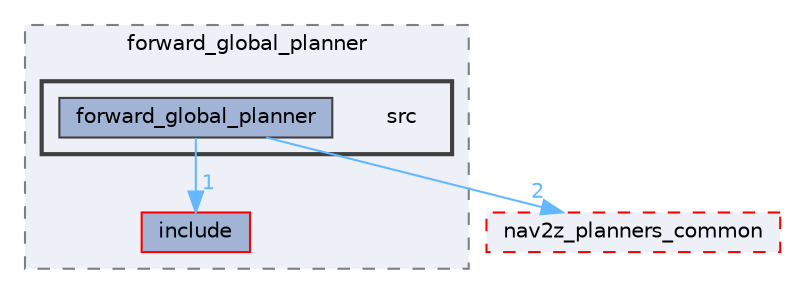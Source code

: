 digraph "smacc2_client_library/nav2z_client/custom_planners/forward_global_planner/src"
{
 // LATEX_PDF_SIZE
  bgcolor="transparent";
  edge [fontname=Helvetica,fontsize=10,labelfontname=Helvetica,labelfontsize=10];
  node [fontname=Helvetica,fontsize=10,shape=box,height=0.2,width=0.4];
  compound=true
  subgraph clusterdir_3394627714027789240374ac2afd4b74 {
    graph [ bgcolor="#edf0f7", pencolor="grey50", label="forward_global_planner", fontname=Helvetica,fontsize=10 style="filled,dashed", URL="dir_3394627714027789240374ac2afd4b74.html",tooltip=""]
  dir_ba78090ca80c23b6b05695ca83419492 [label="include", fillcolor="#a2b4d6", color="red", style="filled", URL="dir_ba78090ca80c23b6b05695ca83419492.html",tooltip=""];
  subgraph clusterdir_5aba6226e69aac337059353fd7ced381 {
    graph [ bgcolor="#edf0f7", pencolor="grey25", label="", fontname=Helvetica,fontsize=10 style="filled,bold", URL="dir_5aba6226e69aac337059353fd7ced381.html",tooltip=""]
    dir_5aba6226e69aac337059353fd7ced381 [shape=plaintext, label="src"];
  dir_8ab02c52b0b6ab9d000498f8481e9e2b [label="forward_global_planner", fillcolor="#a2b4d6", color="grey25", style="filled", URL="dir_8ab02c52b0b6ab9d000498f8481e9e2b.html",tooltip=""];
  }
  }
  dir_ff0206bad6f2022af99afa405e1f2e4f [label="nav2z_planners_common", fillcolor="#edf0f7", color="red", style="filled,dashed", URL="dir_ff0206bad6f2022af99afa405e1f2e4f.html",tooltip=""];
  dir_8ab02c52b0b6ab9d000498f8481e9e2b->dir_ba78090ca80c23b6b05695ca83419492 [headlabel="1", labeldistance=1.5 headhref="dir_000038_000051.html" color="steelblue1" fontcolor="steelblue1"];
  dir_8ab02c52b0b6ab9d000498f8481e9e2b->dir_ff0206bad6f2022af99afa405e1f2e4f [headlabel="2", labeldistance=1.5 headhref="dir_000038_000080.html" color="steelblue1" fontcolor="steelblue1"];
}
